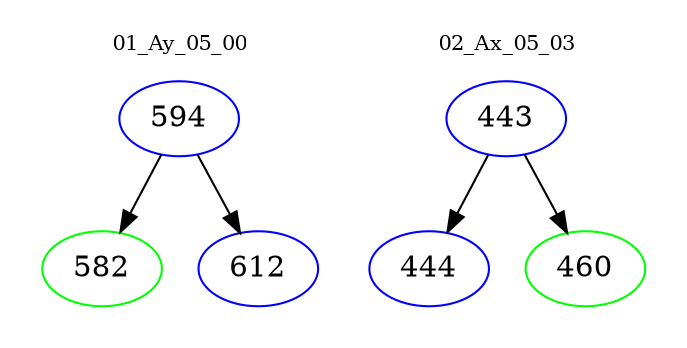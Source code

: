 digraph{
subgraph cluster_0 {
color = white
label = "01_Ay_05_00";
fontsize=10;
T0_594 [label="594", color="blue"]
T0_594 -> T0_582 [color="black"]
T0_582 [label="582", color="green"]
T0_594 -> T0_612 [color="black"]
T0_612 [label="612", color="blue"]
}
subgraph cluster_1 {
color = white
label = "02_Ax_05_03";
fontsize=10;
T1_443 [label="443", color="blue"]
T1_443 -> T1_444 [color="black"]
T1_444 [label="444", color="blue"]
T1_443 -> T1_460 [color="black"]
T1_460 [label="460", color="green"]
}
}
